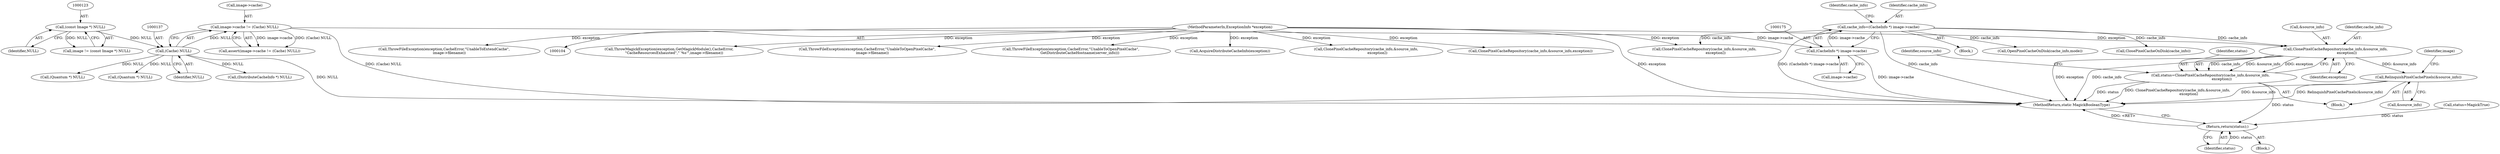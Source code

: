 digraph "0_ImageMagick_aecd0ada163a4d6c769cec178955d5f3e9316f2f@pointer" {
"1000567" [label="(Call,ClonePixelCacheRepository(cache_info,&source_info,\n                    exception))"];
"1000172" [label="(Call,cache_info=(CacheInfo *) image->cache)"];
"1000174" [label="(Call,(CacheInfo *) image->cache)"];
"1000132" [label="(Call,image->cache != (Cache) NULL)"];
"1000136" [label="(Call,(Cache) NULL)"];
"1000122" [label="(Call,(const Image *) NULL)"];
"1000107" [label="(MethodParameterIn,ExceptionInfo *exception)"];
"1000565" [label="(Call,status=ClonePixelCacheRepository(cache_info,&source_info,\n                    exception))"];
"1000642" [label="(Return,return(status);)"];
"1000572" [label="(Call,RelinquishPixelCachePixels(&source_info))"];
"1000572" [label="(Call,RelinquishPixelCachePixels(&source_info))"];
"1000182" [label="(Identifier,cache_info)"];
"1000755" [label="(Call,ClonePixelCacheRepository(cache_info,&source_info,\n                    exception))"];
"1000845" [label="(Call,ThrowMagickException(exception,GetMagickModule(),CacheError,\n         \"CacheResourcesExhausted\",\"`%s'\",image->filename))"];
"1000894" [label="(Call,ThrowFileException(exception,CacheError,\"UnableToOpenPixelCache\",\n         image->filename))"];
"1000564" [label="(Block,)"];
"1000122" [label="(Call,(const Image *) NULL)"];
"1000643" [label="(Identifier,status)"];
"1000700" [label="(Call,ThrowFileException(exception,CacheError,\"UnableToOpenPixelCache\",\n                GetDistributeCacheHostname(server_info)))"];
"1000681" [label="(Call,AcquireDistributeCacheInfo(exception))"];
"1000517" [label="(Block,)"];
"1000565" [label="(Call,status=ClonePixelCacheRepository(cache_info,&source_info,\n                    exception))"];
"1000518" [label="(Call,status=MagickTrue)"];
"1001094" [label="(Call,ClonePixelCacheRepository(cache_info,&source_info,\n                    exception))"];
"1000120" [label="(Call,image != (const Image *) NULL)"];
"1000574" [label="(Identifier,source_info)"];
"1000136" [label="(Call,(Cache) NULL)"];
"1000138" [label="(Identifier,NULL)"];
"1000108" [label="(Block,)"];
"1000879" [label="(Call,OpenPixelCacheOnDisk(cache_info,mode))"];
"1000124" [label="(Identifier,NULL)"];
"1000133" [label="(Call,image->cache)"];
"1000131" [label="(Call,assert(image->cache != (Cache) NULL))"];
"1000567" [label="(Call,ClonePixelCacheRepository(cache_info,&source_info,\n                    exception))"];
"1000107" [label="(MethodParameterIn,ExceptionInfo *exception)"];
"1000573" [label="(Call,&source_info)"];
"1000506" [label="(Call,(Quantum *) NULL)"];
"1001199" [label="(Call,ClonePixelCacheRepository(cache_info,&source_info,exception))"];
"1000869" [label="(Call,ClosePixelCacheOnDisk(cache_info))"];
"1000578" [label="(Identifier,image)"];
"1001018" [label="(Call,(Quantum *) NULL)"];
"1000571" [label="(Identifier,exception)"];
"1000176" [label="(Call,image->cache)"];
"1000642" [label="(Return,return(status);)"];
"1000174" [label="(Call,(CacheInfo *) image->cache)"];
"1000132" [label="(Call,image->cache != (Cache) NULL)"];
"1001283" [label="(MethodReturn,static MagickBooleanType)"];
"1000173" [label="(Identifier,cache_info)"];
"1000566" [label="(Identifier,status)"];
"1000172" [label="(Call,cache_info=(CacheInfo *) image->cache)"];
"1000686" [label="(Call,(DistributeCacheInfo *) NULL)"];
"1000926" [label="(Call,ThrowFileException(exception,CacheError,\"UnableToExtendCache\",\n         image->filename))"];
"1000569" [label="(Call,&source_info)"];
"1000568" [label="(Identifier,cache_info)"];
"1000567" -> "1000565"  [label="AST: "];
"1000567" -> "1000571"  [label="CFG: "];
"1000568" -> "1000567"  [label="AST: "];
"1000569" -> "1000567"  [label="AST: "];
"1000571" -> "1000567"  [label="AST: "];
"1000565" -> "1000567"  [label="CFG: "];
"1000567" -> "1001283"  [label="DDG: exception"];
"1000567" -> "1001283"  [label="DDG: cache_info"];
"1000567" -> "1000565"  [label="DDG: cache_info"];
"1000567" -> "1000565"  [label="DDG: &source_info"];
"1000567" -> "1000565"  [label="DDG: exception"];
"1000172" -> "1000567"  [label="DDG: cache_info"];
"1000107" -> "1000567"  [label="DDG: exception"];
"1000567" -> "1000572"  [label="DDG: &source_info"];
"1000172" -> "1000108"  [label="AST: "];
"1000172" -> "1000174"  [label="CFG: "];
"1000173" -> "1000172"  [label="AST: "];
"1000174" -> "1000172"  [label="AST: "];
"1000182" -> "1000172"  [label="CFG: "];
"1000172" -> "1001283"  [label="DDG: cache_info"];
"1000172" -> "1001283"  [label="DDG: (CacheInfo *) image->cache"];
"1000174" -> "1000172"  [label="DDG: image->cache"];
"1000172" -> "1000755"  [label="DDG: cache_info"];
"1000172" -> "1000869"  [label="DDG: cache_info"];
"1000172" -> "1000879"  [label="DDG: cache_info"];
"1000174" -> "1000176"  [label="CFG: "];
"1000175" -> "1000174"  [label="AST: "];
"1000176" -> "1000174"  [label="AST: "];
"1000174" -> "1001283"  [label="DDG: image->cache"];
"1000132" -> "1000174"  [label="DDG: image->cache"];
"1000132" -> "1000131"  [label="AST: "];
"1000132" -> "1000136"  [label="CFG: "];
"1000133" -> "1000132"  [label="AST: "];
"1000136" -> "1000132"  [label="AST: "];
"1000131" -> "1000132"  [label="CFG: "];
"1000132" -> "1001283"  [label="DDG: (Cache) NULL"];
"1000132" -> "1000131"  [label="DDG: image->cache"];
"1000132" -> "1000131"  [label="DDG: (Cache) NULL"];
"1000136" -> "1000132"  [label="DDG: NULL"];
"1000136" -> "1000138"  [label="CFG: "];
"1000137" -> "1000136"  [label="AST: "];
"1000138" -> "1000136"  [label="AST: "];
"1000136" -> "1001283"  [label="DDG: NULL"];
"1000122" -> "1000136"  [label="DDG: NULL"];
"1000136" -> "1000506"  [label="DDG: NULL"];
"1000136" -> "1000686"  [label="DDG: NULL"];
"1000136" -> "1001018"  [label="DDG: NULL"];
"1000122" -> "1000120"  [label="AST: "];
"1000122" -> "1000124"  [label="CFG: "];
"1000123" -> "1000122"  [label="AST: "];
"1000124" -> "1000122"  [label="AST: "];
"1000120" -> "1000122"  [label="CFG: "];
"1000122" -> "1000120"  [label="DDG: NULL"];
"1000107" -> "1000104"  [label="AST: "];
"1000107" -> "1001283"  [label="DDG: exception"];
"1000107" -> "1000681"  [label="DDG: exception"];
"1000107" -> "1000700"  [label="DDG: exception"];
"1000107" -> "1000755"  [label="DDG: exception"];
"1000107" -> "1000845"  [label="DDG: exception"];
"1000107" -> "1000894"  [label="DDG: exception"];
"1000107" -> "1000926"  [label="DDG: exception"];
"1000107" -> "1001094"  [label="DDG: exception"];
"1000107" -> "1001199"  [label="DDG: exception"];
"1000565" -> "1000564"  [label="AST: "];
"1000566" -> "1000565"  [label="AST: "];
"1000574" -> "1000565"  [label="CFG: "];
"1000565" -> "1001283"  [label="DDG: status"];
"1000565" -> "1001283"  [label="DDG: ClonePixelCacheRepository(cache_info,&source_info,\n                    exception)"];
"1000565" -> "1000642"  [label="DDG: status"];
"1000642" -> "1000517"  [label="AST: "];
"1000642" -> "1000643"  [label="CFG: "];
"1000643" -> "1000642"  [label="AST: "];
"1001283" -> "1000642"  [label="CFG: "];
"1000642" -> "1001283"  [label="DDG: <RET>"];
"1000643" -> "1000642"  [label="DDG: status"];
"1000518" -> "1000642"  [label="DDG: status"];
"1000572" -> "1000564"  [label="AST: "];
"1000572" -> "1000573"  [label="CFG: "];
"1000573" -> "1000572"  [label="AST: "];
"1000578" -> "1000572"  [label="CFG: "];
"1000572" -> "1001283"  [label="DDG: RelinquishPixelCachePixels(&source_info)"];
"1000572" -> "1001283"  [label="DDG: &source_info"];
}
